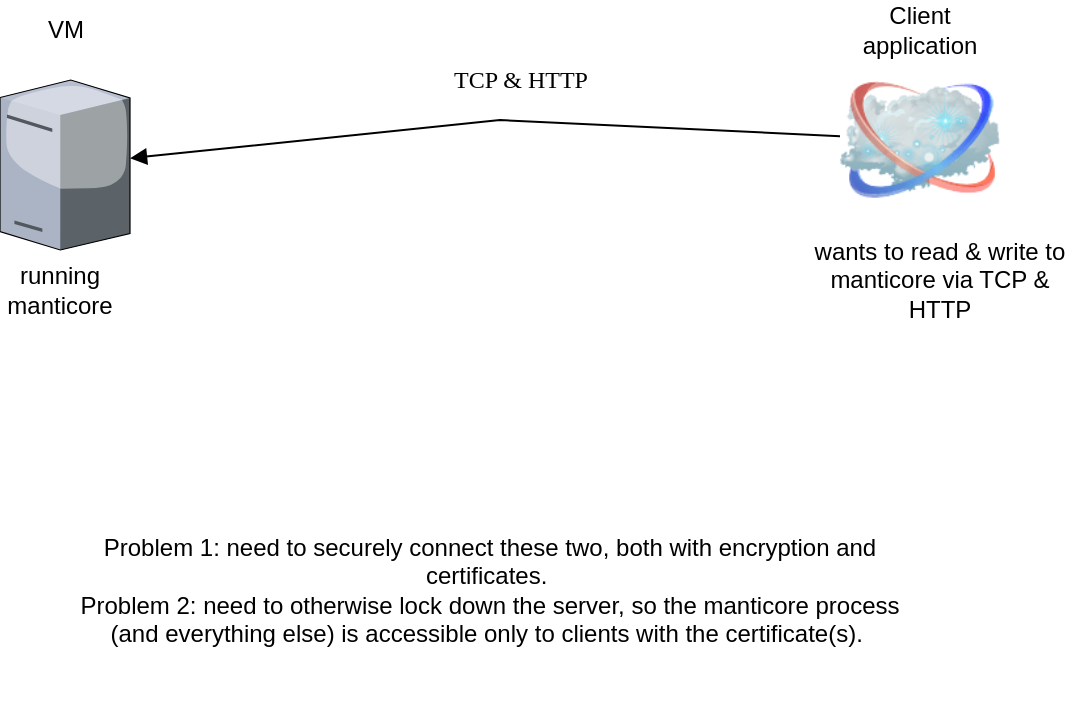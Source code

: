 <mxfile version="22.0.0" type="github">
  <diagram name="Page-1" id="822b0af5-4adb-64df-f703-e8dfc1f81529">
    <mxGraphModel dx="1939" dy="1045" grid="1" gridSize="10" guides="1" tooltips="1" connect="1" arrows="1" fold="1" page="1" pageScale="1" pageWidth="1100" pageHeight="850" background="none" math="0" shadow="0">
      <root>
        <mxCell id="0" />
        <mxCell id="1" parent="0" />
        <mxCell id="7d933b09d9755ecc-9" value="" style="verticalLabelPosition=bottom;aspect=fixed;html=1;verticalAlign=top;strokeColor=none;shape=mxgraph.citrix.tower_server;rounded=0;shadow=0;comic=0;fontFamily=Verdana;" parent="1" vertex="1">
          <mxGeometry x="150" y="150" width="65" height="85" as="geometry" />
        </mxCell>
        <mxCell id="7d933b09d9755ecc-44" value="TCP &amp;amp; HTTP" style="edgeStyle=none;rounded=0;html=1;labelBackgroundColor=none;startFill=0;endArrow=block;endFill=1;strokeWidth=1;fontFamily=Verdana;fontSize=12;" parent="1" source="Tjz0SAe66KBHWP_uon1U-1" target="7d933b09d9755ecc-9" edge="1">
          <mxGeometry x="-0.095" y="-20" relative="1" as="geometry">
            <mxPoint as="offset" />
            <mxPoint x="610" y="180" as="sourcePoint" />
            <Array as="points">
              <mxPoint x="400" y="170" />
            </Array>
          </mxGeometry>
        </mxCell>
        <mxCell id="Tjz0SAe66KBHWP_uon1U-1" value="" style="image;html=1;image=img/lib/clip_art/networking/Cloud_128x128.png" vertex="1" parent="1">
          <mxGeometry x="570" y="140" width="80" height="80" as="geometry" />
        </mxCell>
        <mxCell id="Tjz0SAe66KBHWP_uon1U-2" value="VM" style="text;html=1;strokeColor=none;fillColor=none;align=center;verticalAlign=middle;whiteSpace=wrap;rounded=0;" vertex="1" parent="1">
          <mxGeometry x="152.5" y="110" width="60" height="30" as="geometry" />
        </mxCell>
        <mxCell id="Tjz0SAe66KBHWP_uon1U-3" value="Client application" style="text;html=1;strokeColor=none;fillColor=none;align=center;verticalAlign=middle;whiteSpace=wrap;rounded=0;" vertex="1" parent="1">
          <mxGeometry x="580" y="110" width="60" height="30" as="geometry" />
        </mxCell>
        <mxCell id="Tjz0SAe66KBHWP_uon1U-4" value="running manticore" style="text;html=1;strokeColor=none;fillColor=none;align=center;verticalAlign=middle;whiteSpace=wrap;rounded=0;" vertex="1" parent="1">
          <mxGeometry x="150" y="240" width="60" height="30" as="geometry" />
        </mxCell>
        <mxCell id="Tjz0SAe66KBHWP_uon1U-5" value="wants to read &amp;amp; write to manticore via TCP &amp;amp; HTTP" style="text;html=1;strokeColor=none;fillColor=none;align=center;verticalAlign=middle;whiteSpace=wrap;rounded=0;" vertex="1" parent="1">
          <mxGeometry x="550" y="230" width="140" height="40" as="geometry" />
        </mxCell>
        <mxCell id="Tjz0SAe66KBHWP_uon1U-7" value="Problem 1: need to securely connect these two, both with encryption and certificates.&amp;nbsp;&lt;br&gt;Problem 2: need to otherwise lock down the server, so the manticore process (and everything else) is accessible only to clients with the certificate(s).&amp;nbsp;" style="text;html=1;strokeColor=none;fillColor=none;align=center;verticalAlign=middle;whiteSpace=wrap;rounded=0;" vertex="1" parent="1">
          <mxGeometry x="180" y="350" width="430" height="110" as="geometry" />
        </mxCell>
      </root>
    </mxGraphModel>
  </diagram>
</mxfile>
